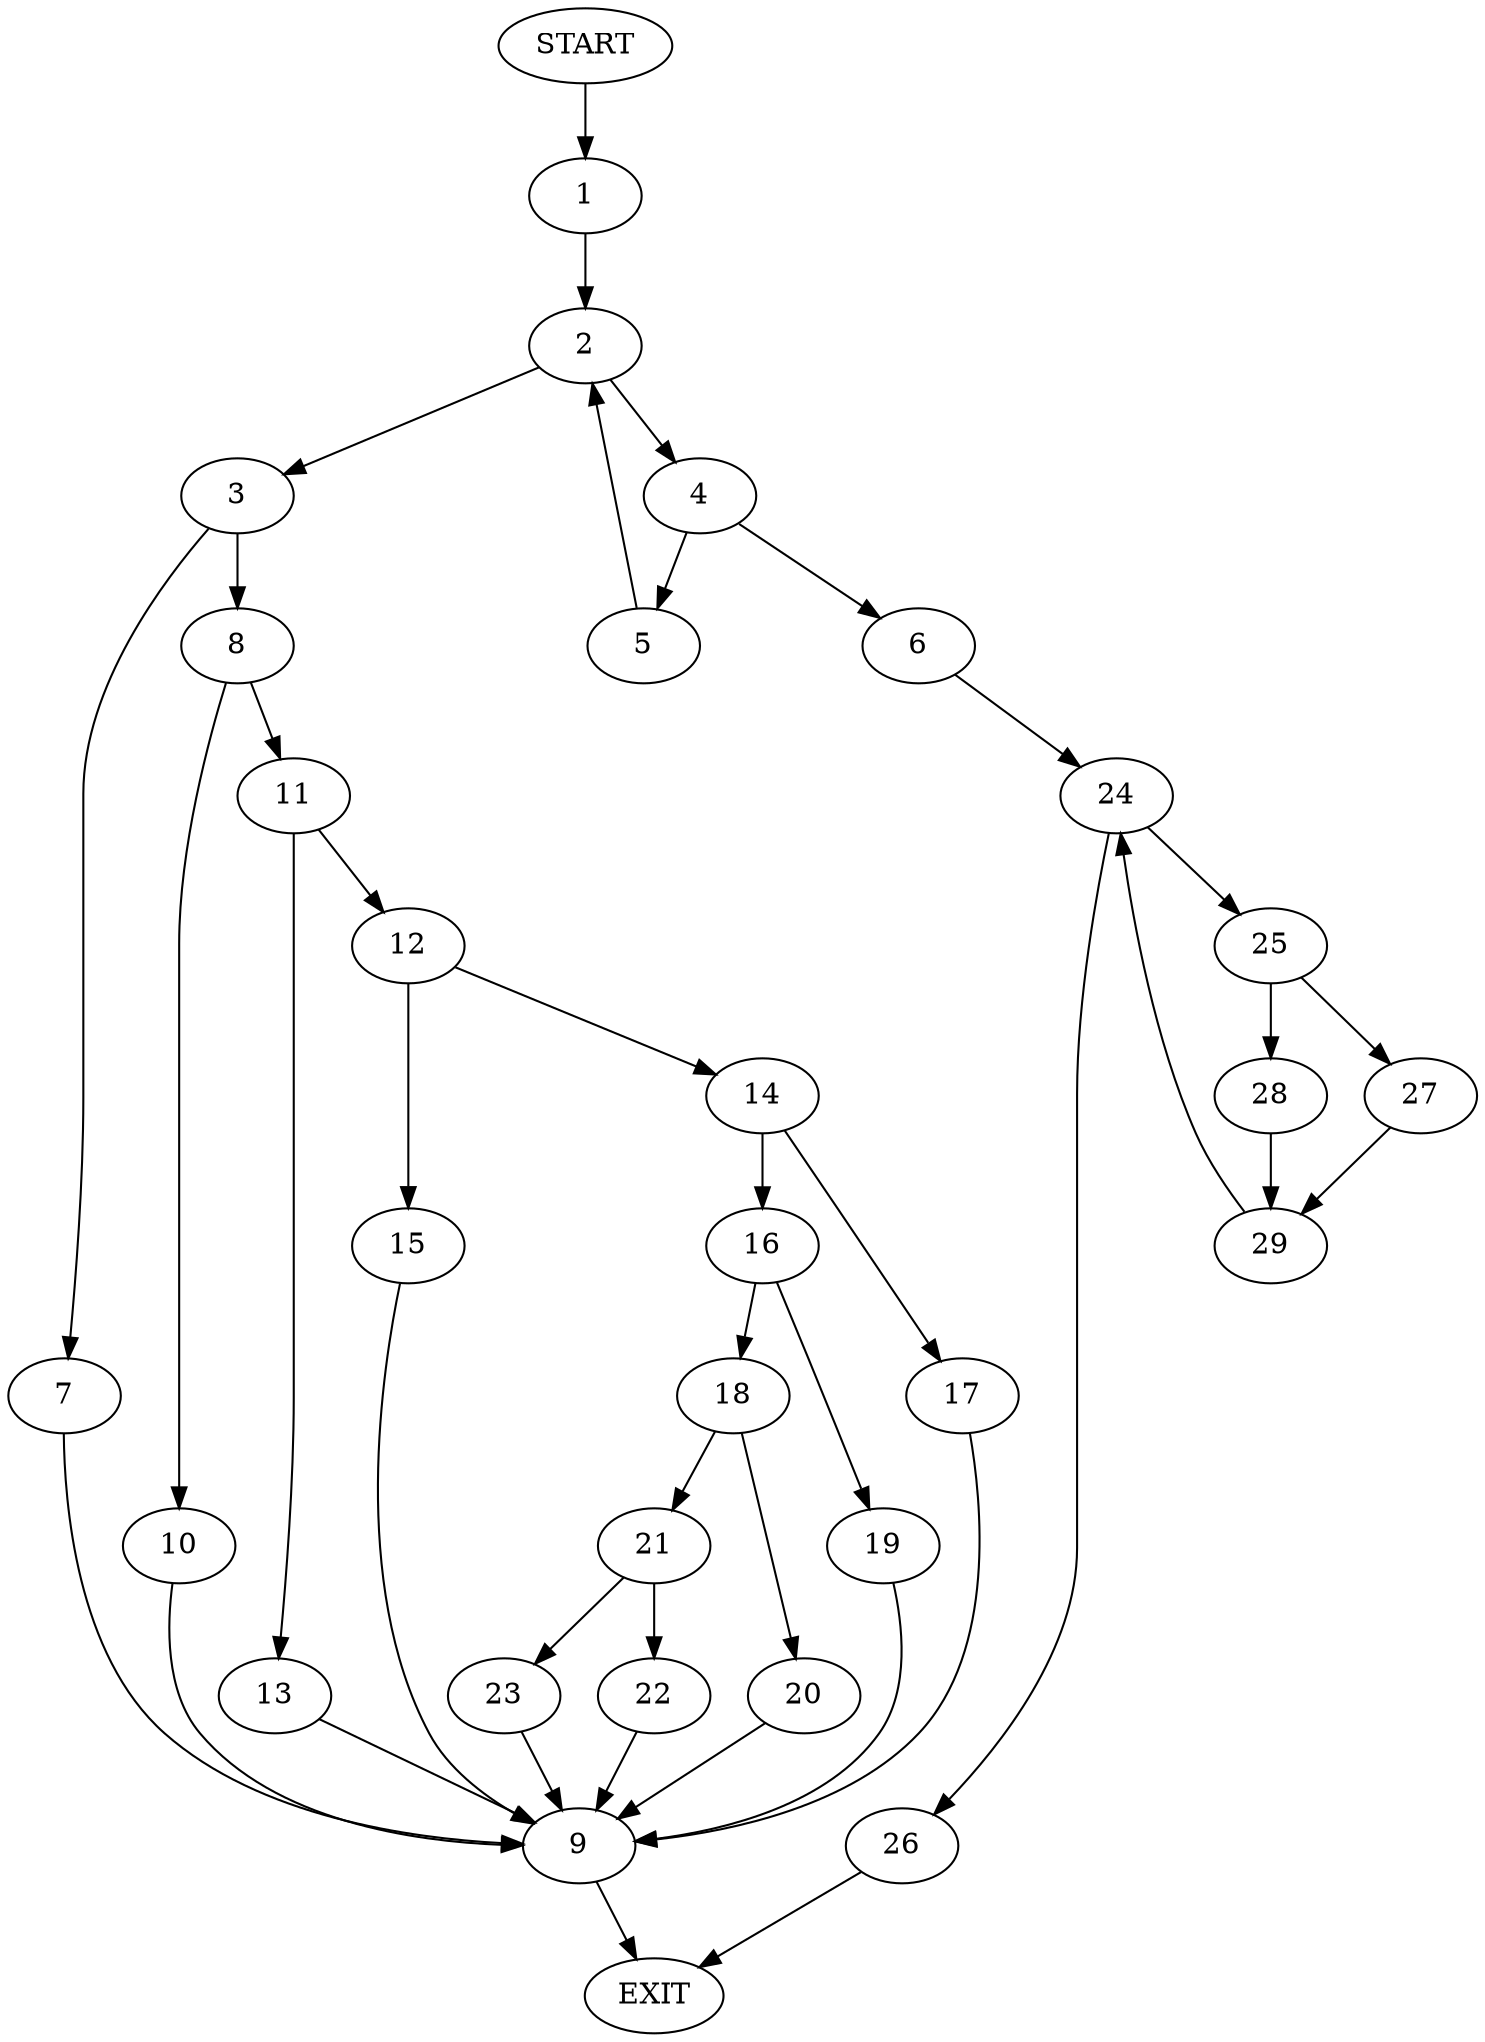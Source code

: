 digraph {
0 [label="START"]
30 [label="EXIT"]
0 -> 1
1 -> 2
2 -> 3
2 -> 4
4 -> 5
4 -> 6
3 -> 7
3 -> 8
7 -> 9
8 -> 10
8 -> 11
9 -> 30
10 -> 9
11 -> 12
11 -> 13
12 -> 14
12 -> 15
13 -> 9
14 -> 16
14 -> 17
15 -> 9
16 -> 18
16 -> 19
17 -> 9
18 -> 20
18 -> 21
19 -> 9
20 -> 9
21 -> 22
21 -> 23
22 -> 9
23 -> 9
5 -> 2
6 -> 24
24 -> 25
24 -> 26
26 -> 30
25 -> 27
25 -> 28
27 -> 29
28 -> 29
29 -> 24
}
